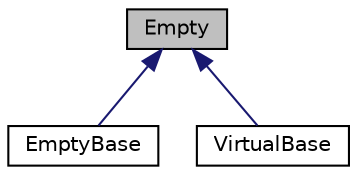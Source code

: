 digraph "Empty"
{
  edge [fontname="Helvetica",fontsize="10",labelfontname="Helvetica",labelfontsize="10"];
  node [fontname="Helvetica",fontsize="10",shape=record];
  Node0 [label="Empty",height=0.2,width=0.4,color="black", fillcolor="grey75", style="filled", fontcolor="black"];
  Node0 -> Node1 [dir="back",color="midnightblue",fontsize="10",style="solid",fontname="Helvetica"];
  Node1 [label="EmptyBase",height=0.2,width=0.4,color="black", fillcolor="white", style="filled",URL="$struct_empty_base.html"];
  Node0 -> Node2 [dir="back",color="midnightblue",fontsize="10",style="solid",fontname="Helvetica"];
  Node2 [label="VirtualBase",height=0.2,width=0.4,color="black", fillcolor="white", style="filled",URL="$struct_virtual_base.html"];
}

